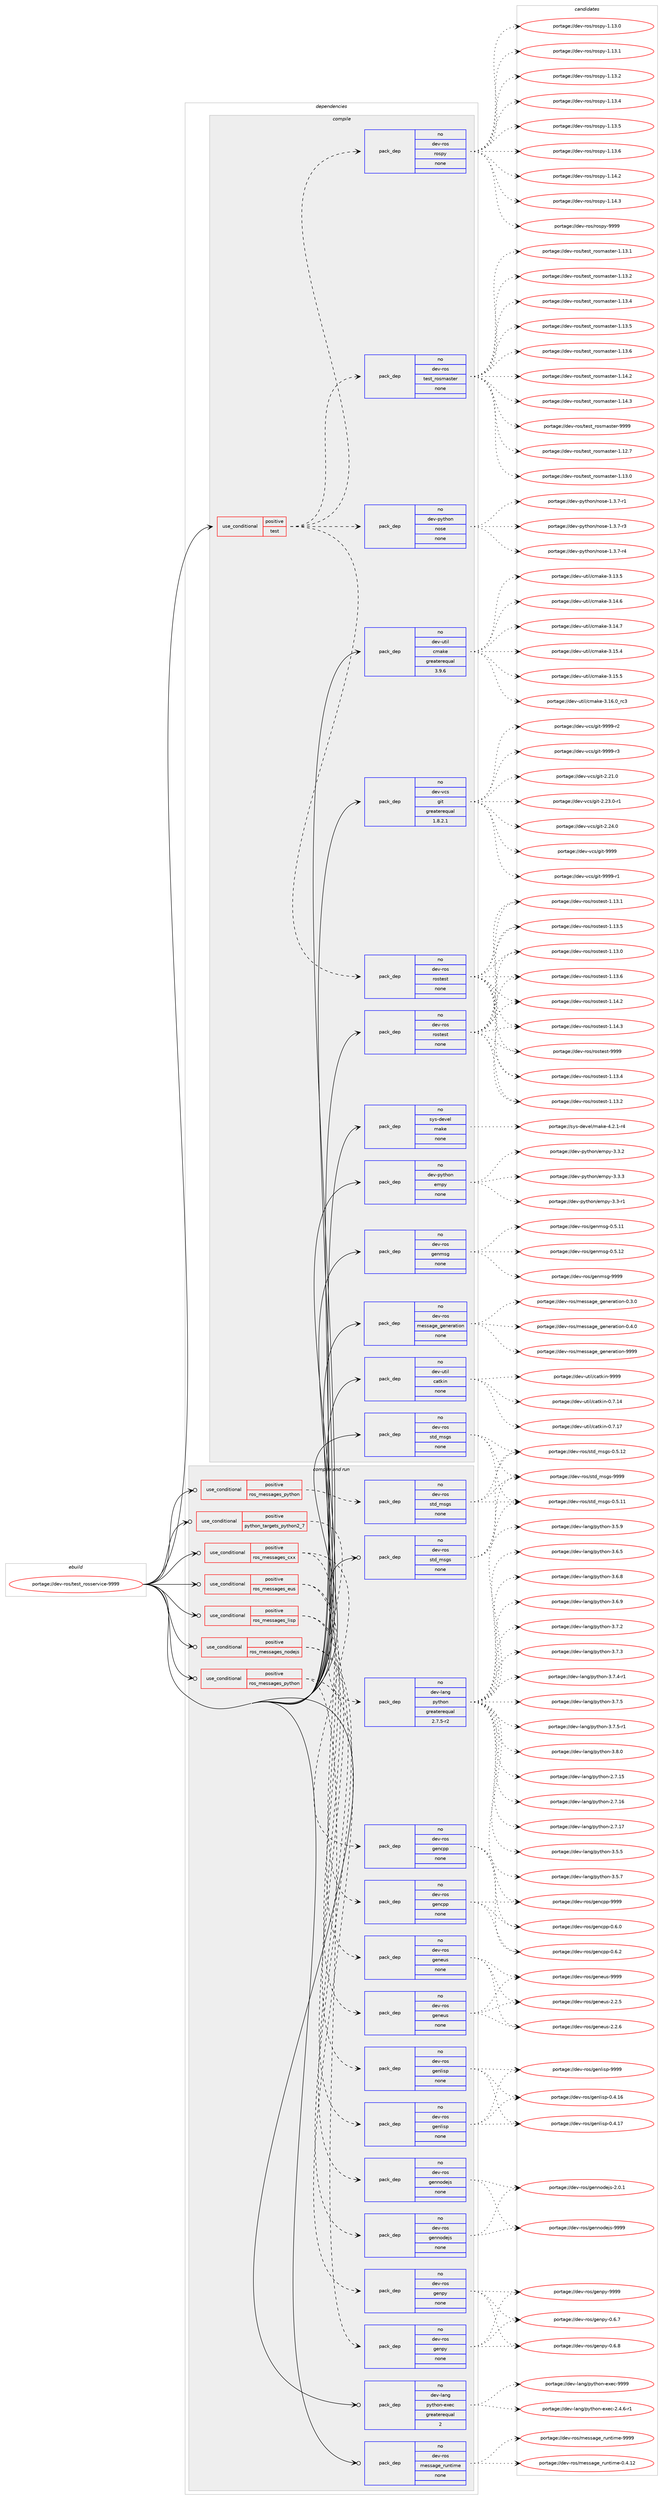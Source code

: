 digraph prolog {

# *************
# Graph options
# *************

newrank=true;
concentrate=true;
compound=true;
graph [rankdir=LR,fontname=Helvetica,fontsize=10,ranksep=1.5];#, ranksep=2.5, nodesep=0.2];
edge  [arrowhead=vee];
node  [fontname=Helvetica,fontsize=10];

# **********
# The ebuild
# **********

subgraph cluster_leftcol {
color=gray;
rank=same;
label=<<i>ebuild</i>>;
id [label="portage://dev-ros/test_rosservice-9999", color=red, width=4, href="../dev-ros/test_rosservice-9999.svg"];
}

# ****************
# The dependencies
# ****************

subgraph cluster_midcol {
color=gray;
label=<<i>dependencies</i>>;
subgraph cluster_compile {
fillcolor="#eeeeee";
style=filled;
label=<<i>compile</i>>;
subgraph cond45470 {
dependency205599 [label=<<TABLE BORDER="0" CELLBORDER="1" CELLSPACING="0" CELLPADDING="4"><TR><TD ROWSPAN="3" CELLPADDING="10">use_conditional</TD></TR><TR><TD>positive</TD></TR><TR><TD>test</TD></TR></TABLE>>, shape=none, color=red];
subgraph pack156701 {
dependency205600 [label=<<TABLE BORDER="0" CELLBORDER="1" CELLSPACING="0" CELLPADDING="4" WIDTH="220"><TR><TD ROWSPAN="6" CELLPADDING="30">pack_dep</TD></TR><TR><TD WIDTH="110">no</TD></TR><TR><TD>dev-ros</TD></TR><TR><TD>test_rosmaster</TD></TR><TR><TD>none</TD></TR><TR><TD></TD></TR></TABLE>>, shape=none, color=blue];
}
dependency205599:e -> dependency205600:w [weight=20,style="dashed",arrowhead="vee"];
subgraph pack156702 {
dependency205601 [label=<<TABLE BORDER="0" CELLBORDER="1" CELLSPACING="0" CELLPADDING="4" WIDTH="220"><TR><TD ROWSPAN="6" CELLPADDING="30">pack_dep</TD></TR><TR><TD WIDTH="110">no</TD></TR><TR><TD>dev-ros</TD></TR><TR><TD>rospy</TD></TR><TR><TD>none</TD></TR><TR><TD></TD></TR></TABLE>>, shape=none, color=blue];
}
dependency205599:e -> dependency205601:w [weight=20,style="dashed",arrowhead="vee"];
subgraph pack156703 {
dependency205602 [label=<<TABLE BORDER="0" CELLBORDER="1" CELLSPACING="0" CELLPADDING="4" WIDTH="220"><TR><TD ROWSPAN="6" CELLPADDING="30">pack_dep</TD></TR><TR><TD WIDTH="110">no</TD></TR><TR><TD>dev-ros</TD></TR><TR><TD>rostest</TD></TR><TR><TD>none</TD></TR><TR><TD></TD></TR></TABLE>>, shape=none, color=blue];
}
dependency205599:e -> dependency205602:w [weight=20,style="dashed",arrowhead="vee"];
subgraph pack156704 {
dependency205603 [label=<<TABLE BORDER="0" CELLBORDER="1" CELLSPACING="0" CELLPADDING="4" WIDTH="220"><TR><TD ROWSPAN="6" CELLPADDING="30">pack_dep</TD></TR><TR><TD WIDTH="110">no</TD></TR><TR><TD>dev-python</TD></TR><TR><TD>nose</TD></TR><TR><TD>none</TD></TR><TR><TD></TD></TR></TABLE>>, shape=none, color=blue];
}
dependency205599:e -> dependency205603:w [weight=20,style="dashed",arrowhead="vee"];
}
id:e -> dependency205599:w [weight=20,style="solid",arrowhead="vee"];
subgraph pack156705 {
dependency205604 [label=<<TABLE BORDER="0" CELLBORDER="1" CELLSPACING="0" CELLPADDING="4" WIDTH="220"><TR><TD ROWSPAN="6" CELLPADDING="30">pack_dep</TD></TR><TR><TD WIDTH="110">no</TD></TR><TR><TD>dev-python</TD></TR><TR><TD>empy</TD></TR><TR><TD>none</TD></TR><TR><TD></TD></TR></TABLE>>, shape=none, color=blue];
}
id:e -> dependency205604:w [weight=20,style="solid",arrowhead="vee"];
subgraph pack156706 {
dependency205605 [label=<<TABLE BORDER="0" CELLBORDER="1" CELLSPACING="0" CELLPADDING="4" WIDTH="220"><TR><TD ROWSPAN="6" CELLPADDING="30">pack_dep</TD></TR><TR><TD WIDTH="110">no</TD></TR><TR><TD>dev-ros</TD></TR><TR><TD>genmsg</TD></TR><TR><TD>none</TD></TR><TR><TD></TD></TR></TABLE>>, shape=none, color=blue];
}
id:e -> dependency205605:w [weight=20,style="solid",arrowhead="vee"];
subgraph pack156707 {
dependency205606 [label=<<TABLE BORDER="0" CELLBORDER="1" CELLSPACING="0" CELLPADDING="4" WIDTH="220"><TR><TD ROWSPAN="6" CELLPADDING="30">pack_dep</TD></TR><TR><TD WIDTH="110">no</TD></TR><TR><TD>dev-ros</TD></TR><TR><TD>message_generation</TD></TR><TR><TD>none</TD></TR><TR><TD></TD></TR></TABLE>>, shape=none, color=blue];
}
id:e -> dependency205606:w [weight=20,style="solid",arrowhead="vee"];
subgraph pack156708 {
dependency205607 [label=<<TABLE BORDER="0" CELLBORDER="1" CELLSPACING="0" CELLPADDING="4" WIDTH="220"><TR><TD ROWSPAN="6" CELLPADDING="30">pack_dep</TD></TR><TR><TD WIDTH="110">no</TD></TR><TR><TD>dev-ros</TD></TR><TR><TD>rostest</TD></TR><TR><TD>none</TD></TR><TR><TD></TD></TR></TABLE>>, shape=none, color=blue];
}
id:e -> dependency205607:w [weight=20,style="solid",arrowhead="vee"];
subgraph pack156709 {
dependency205608 [label=<<TABLE BORDER="0" CELLBORDER="1" CELLSPACING="0" CELLPADDING="4" WIDTH="220"><TR><TD ROWSPAN="6" CELLPADDING="30">pack_dep</TD></TR><TR><TD WIDTH="110">no</TD></TR><TR><TD>dev-ros</TD></TR><TR><TD>std_msgs</TD></TR><TR><TD>none</TD></TR><TR><TD></TD></TR></TABLE>>, shape=none, color=blue];
}
id:e -> dependency205608:w [weight=20,style="solid",arrowhead="vee"];
subgraph pack156710 {
dependency205609 [label=<<TABLE BORDER="0" CELLBORDER="1" CELLSPACING="0" CELLPADDING="4" WIDTH="220"><TR><TD ROWSPAN="6" CELLPADDING="30">pack_dep</TD></TR><TR><TD WIDTH="110">no</TD></TR><TR><TD>dev-util</TD></TR><TR><TD>catkin</TD></TR><TR><TD>none</TD></TR><TR><TD></TD></TR></TABLE>>, shape=none, color=blue];
}
id:e -> dependency205609:w [weight=20,style="solid",arrowhead="vee"];
subgraph pack156711 {
dependency205610 [label=<<TABLE BORDER="0" CELLBORDER="1" CELLSPACING="0" CELLPADDING="4" WIDTH="220"><TR><TD ROWSPAN="6" CELLPADDING="30">pack_dep</TD></TR><TR><TD WIDTH="110">no</TD></TR><TR><TD>dev-util</TD></TR><TR><TD>cmake</TD></TR><TR><TD>greaterequal</TD></TR><TR><TD>3.9.6</TD></TR></TABLE>>, shape=none, color=blue];
}
id:e -> dependency205610:w [weight=20,style="solid",arrowhead="vee"];
subgraph pack156712 {
dependency205611 [label=<<TABLE BORDER="0" CELLBORDER="1" CELLSPACING="0" CELLPADDING="4" WIDTH="220"><TR><TD ROWSPAN="6" CELLPADDING="30">pack_dep</TD></TR><TR><TD WIDTH="110">no</TD></TR><TR><TD>dev-vcs</TD></TR><TR><TD>git</TD></TR><TR><TD>greaterequal</TD></TR><TR><TD>1.8.2.1</TD></TR></TABLE>>, shape=none, color=blue];
}
id:e -> dependency205611:w [weight=20,style="solid",arrowhead="vee"];
subgraph pack156713 {
dependency205612 [label=<<TABLE BORDER="0" CELLBORDER="1" CELLSPACING="0" CELLPADDING="4" WIDTH="220"><TR><TD ROWSPAN="6" CELLPADDING="30">pack_dep</TD></TR><TR><TD WIDTH="110">no</TD></TR><TR><TD>sys-devel</TD></TR><TR><TD>make</TD></TR><TR><TD>none</TD></TR><TR><TD></TD></TR></TABLE>>, shape=none, color=blue];
}
id:e -> dependency205612:w [weight=20,style="solid",arrowhead="vee"];
}
subgraph cluster_compileandrun {
fillcolor="#eeeeee";
style=filled;
label=<<i>compile and run</i>>;
subgraph cond45471 {
dependency205613 [label=<<TABLE BORDER="0" CELLBORDER="1" CELLSPACING="0" CELLPADDING="4"><TR><TD ROWSPAN="3" CELLPADDING="10">use_conditional</TD></TR><TR><TD>positive</TD></TR><TR><TD>python_targets_python2_7</TD></TR></TABLE>>, shape=none, color=red];
subgraph pack156714 {
dependency205614 [label=<<TABLE BORDER="0" CELLBORDER="1" CELLSPACING="0" CELLPADDING="4" WIDTH="220"><TR><TD ROWSPAN="6" CELLPADDING="30">pack_dep</TD></TR><TR><TD WIDTH="110">no</TD></TR><TR><TD>dev-lang</TD></TR><TR><TD>python</TD></TR><TR><TD>greaterequal</TD></TR><TR><TD>2.7.5-r2</TD></TR></TABLE>>, shape=none, color=blue];
}
dependency205613:e -> dependency205614:w [weight=20,style="dashed",arrowhead="vee"];
}
id:e -> dependency205613:w [weight=20,style="solid",arrowhead="odotvee"];
subgraph cond45472 {
dependency205615 [label=<<TABLE BORDER="0" CELLBORDER="1" CELLSPACING="0" CELLPADDING="4"><TR><TD ROWSPAN="3" CELLPADDING="10">use_conditional</TD></TR><TR><TD>positive</TD></TR><TR><TD>ros_messages_cxx</TD></TR></TABLE>>, shape=none, color=red];
subgraph pack156715 {
dependency205616 [label=<<TABLE BORDER="0" CELLBORDER="1" CELLSPACING="0" CELLPADDING="4" WIDTH="220"><TR><TD ROWSPAN="6" CELLPADDING="30">pack_dep</TD></TR><TR><TD WIDTH="110">no</TD></TR><TR><TD>dev-ros</TD></TR><TR><TD>gencpp</TD></TR><TR><TD>none</TD></TR><TR><TD></TD></TR></TABLE>>, shape=none, color=blue];
}
dependency205615:e -> dependency205616:w [weight=20,style="dashed",arrowhead="vee"];
subgraph pack156716 {
dependency205617 [label=<<TABLE BORDER="0" CELLBORDER="1" CELLSPACING="0" CELLPADDING="4" WIDTH="220"><TR><TD ROWSPAN="6" CELLPADDING="30">pack_dep</TD></TR><TR><TD WIDTH="110">no</TD></TR><TR><TD>dev-ros</TD></TR><TR><TD>gencpp</TD></TR><TR><TD>none</TD></TR><TR><TD></TD></TR></TABLE>>, shape=none, color=blue];
}
dependency205615:e -> dependency205617:w [weight=20,style="dashed",arrowhead="vee"];
}
id:e -> dependency205615:w [weight=20,style="solid",arrowhead="odotvee"];
subgraph cond45473 {
dependency205618 [label=<<TABLE BORDER="0" CELLBORDER="1" CELLSPACING="0" CELLPADDING="4"><TR><TD ROWSPAN="3" CELLPADDING="10">use_conditional</TD></TR><TR><TD>positive</TD></TR><TR><TD>ros_messages_eus</TD></TR></TABLE>>, shape=none, color=red];
subgraph pack156717 {
dependency205619 [label=<<TABLE BORDER="0" CELLBORDER="1" CELLSPACING="0" CELLPADDING="4" WIDTH="220"><TR><TD ROWSPAN="6" CELLPADDING="30">pack_dep</TD></TR><TR><TD WIDTH="110">no</TD></TR><TR><TD>dev-ros</TD></TR><TR><TD>geneus</TD></TR><TR><TD>none</TD></TR><TR><TD></TD></TR></TABLE>>, shape=none, color=blue];
}
dependency205618:e -> dependency205619:w [weight=20,style="dashed",arrowhead="vee"];
subgraph pack156718 {
dependency205620 [label=<<TABLE BORDER="0" CELLBORDER="1" CELLSPACING="0" CELLPADDING="4" WIDTH="220"><TR><TD ROWSPAN="6" CELLPADDING="30">pack_dep</TD></TR><TR><TD WIDTH="110">no</TD></TR><TR><TD>dev-ros</TD></TR><TR><TD>geneus</TD></TR><TR><TD>none</TD></TR><TR><TD></TD></TR></TABLE>>, shape=none, color=blue];
}
dependency205618:e -> dependency205620:w [weight=20,style="dashed",arrowhead="vee"];
}
id:e -> dependency205618:w [weight=20,style="solid",arrowhead="odotvee"];
subgraph cond45474 {
dependency205621 [label=<<TABLE BORDER="0" CELLBORDER="1" CELLSPACING="0" CELLPADDING="4"><TR><TD ROWSPAN="3" CELLPADDING="10">use_conditional</TD></TR><TR><TD>positive</TD></TR><TR><TD>ros_messages_lisp</TD></TR></TABLE>>, shape=none, color=red];
subgraph pack156719 {
dependency205622 [label=<<TABLE BORDER="0" CELLBORDER="1" CELLSPACING="0" CELLPADDING="4" WIDTH="220"><TR><TD ROWSPAN="6" CELLPADDING="30">pack_dep</TD></TR><TR><TD WIDTH="110">no</TD></TR><TR><TD>dev-ros</TD></TR><TR><TD>genlisp</TD></TR><TR><TD>none</TD></TR><TR><TD></TD></TR></TABLE>>, shape=none, color=blue];
}
dependency205621:e -> dependency205622:w [weight=20,style="dashed",arrowhead="vee"];
subgraph pack156720 {
dependency205623 [label=<<TABLE BORDER="0" CELLBORDER="1" CELLSPACING="0" CELLPADDING="4" WIDTH="220"><TR><TD ROWSPAN="6" CELLPADDING="30">pack_dep</TD></TR><TR><TD WIDTH="110">no</TD></TR><TR><TD>dev-ros</TD></TR><TR><TD>genlisp</TD></TR><TR><TD>none</TD></TR><TR><TD></TD></TR></TABLE>>, shape=none, color=blue];
}
dependency205621:e -> dependency205623:w [weight=20,style="dashed",arrowhead="vee"];
}
id:e -> dependency205621:w [weight=20,style="solid",arrowhead="odotvee"];
subgraph cond45475 {
dependency205624 [label=<<TABLE BORDER="0" CELLBORDER="1" CELLSPACING="0" CELLPADDING="4"><TR><TD ROWSPAN="3" CELLPADDING="10">use_conditional</TD></TR><TR><TD>positive</TD></TR><TR><TD>ros_messages_nodejs</TD></TR></TABLE>>, shape=none, color=red];
subgraph pack156721 {
dependency205625 [label=<<TABLE BORDER="0" CELLBORDER="1" CELLSPACING="0" CELLPADDING="4" WIDTH="220"><TR><TD ROWSPAN="6" CELLPADDING="30">pack_dep</TD></TR><TR><TD WIDTH="110">no</TD></TR><TR><TD>dev-ros</TD></TR><TR><TD>gennodejs</TD></TR><TR><TD>none</TD></TR><TR><TD></TD></TR></TABLE>>, shape=none, color=blue];
}
dependency205624:e -> dependency205625:w [weight=20,style="dashed",arrowhead="vee"];
subgraph pack156722 {
dependency205626 [label=<<TABLE BORDER="0" CELLBORDER="1" CELLSPACING="0" CELLPADDING="4" WIDTH="220"><TR><TD ROWSPAN="6" CELLPADDING="30">pack_dep</TD></TR><TR><TD WIDTH="110">no</TD></TR><TR><TD>dev-ros</TD></TR><TR><TD>gennodejs</TD></TR><TR><TD>none</TD></TR><TR><TD></TD></TR></TABLE>>, shape=none, color=blue];
}
dependency205624:e -> dependency205626:w [weight=20,style="dashed",arrowhead="vee"];
}
id:e -> dependency205624:w [weight=20,style="solid",arrowhead="odotvee"];
subgraph cond45476 {
dependency205627 [label=<<TABLE BORDER="0" CELLBORDER="1" CELLSPACING="0" CELLPADDING="4"><TR><TD ROWSPAN="3" CELLPADDING="10">use_conditional</TD></TR><TR><TD>positive</TD></TR><TR><TD>ros_messages_python</TD></TR></TABLE>>, shape=none, color=red];
subgraph pack156723 {
dependency205628 [label=<<TABLE BORDER="0" CELLBORDER="1" CELLSPACING="0" CELLPADDING="4" WIDTH="220"><TR><TD ROWSPAN="6" CELLPADDING="30">pack_dep</TD></TR><TR><TD WIDTH="110">no</TD></TR><TR><TD>dev-ros</TD></TR><TR><TD>genpy</TD></TR><TR><TD>none</TD></TR><TR><TD></TD></TR></TABLE>>, shape=none, color=blue];
}
dependency205627:e -> dependency205628:w [weight=20,style="dashed",arrowhead="vee"];
subgraph pack156724 {
dependency205629 [label=<<TABLE BORDER="0" CELLBORDER="1" CELLSPACING="0" CELLPADDING="4" WIDTH="220"><TR><TD ROWSPAN="6" CELLPADDING="30">pack_dep</TD></TR><TR><TD WIDTH="110">no</TD></TR><TR><TD>dev-ros</TD></TR><TR><TD>genpy</TD></TR><TR><TD>none</TD></TR><TR><TD></TD></TR></TABLE>>, shape=none, color=blue];
}
dependency205627:e -> dependency205629:w [weight=20,style="dashed",arrowhead="vee"];
}
id:e -> dependency205627:w [weight=20,style="solid",arrowhead="odotvee"];
subgraph cond45477 {
dependency205630 [label=<<TABLE BORDER="0" CELLBORDER="1" CELLSPACING="0" CELLPADDING="4"><TR><TD ROWSPAN="3" CELLPADDING="10">use_conditional</TD></TR><TR><TD>positive</TD></TR><TR><TD>ros_messages_python</TD></TR></TABLE>>, shape=none, color=red];
subgraph pack156725 {
dependency205631 [label=<<TABLE BORDER="0" CELLBORDER="1" CELLSPACING="0" CELLPADDING="4" WIDTH="220"><TR><TD ROWSPAN="6" CELLPADDING="30">pack_dep</TD></TR><TR><TD WIDTH="110">no</TD></TR><TR><TD>dev-ros</TD></TR><TR><TD>std_msgs</TD></TR><TR><TD>none</TD></TR><TR><TD></TD></TR></TABLE>>, shape=none, color=blue];
}
dependency205630:e -> dependency205631:w [weight=20,style="dashed",arrowhead="vee"];
}
id:e -> dependency205630:w [weight=20,style="solid",arrowhead="odotvee"];
subgraph pack156726 {
dependency205632 [label=<<TABLE BORDER="0" CELLBORDER="1" CELLSPACING="0" CELLPADDING="4" WIDTH="220"><TR><TD ROWSPAN="6" CELLPADDING="30">pack_dep</TD></TR><TR><TD WIDTH="110">no</TD></TR><TR><TD>dev-lang</TD></TR><TR><TD>python-exec</TD></TR><TR><TD>greaterequal</TD></TR><TR><TD>2</TD></TR></TABLE>>, shape=none, color=blue];
}
id:e -> dependency205632:w [weight=20,style="solid",arrowhead="odotvee"];
subgraph pack156727 {
dependency205633 [label=<<TABLE BORDER="0" CELLBORDER="1" CELLSPACING="0" CELLPADDING="4" WIDTH="220"><TR><TD ROWSPAN="6" CELLPADDING="30">pack_dep</TD></TR><TR><TD WIDTH="110">no</TD></TR><TR><TD>dev-ros</TD></TR><TR><TD>message_runtime</TD></TR><TR><TD>none</TD></TR><TR><TD></TD></TR></TABLE>>, shape=none, color=blue];
}
id:e -> dependency205633:w [weight=20,style="solid",arrowhead="odotvee"];
subgraph pack156728 {
dependency205634 [label=<<TABLE BORDER="0" CELLBORDER="1" CELLSPACING="0" CELLPADDING="4" WIDTH="220"><TR><TD ROWSPAN="6" CELLPADDING="30">pack_dep</TD></TR><TR><TD WIDTH="110">no</TD></TR><TR><TD>dev-ros</TD></TR><TR><TD>std_msgs</TD></TR><TR><TD>none</TD></TR><TR><TD></TD></TR></TABLE>>, shape=none, color=blue];
}
id:e -> dependency205634:w [weight=20,style="solid",arrowhead="odotvee"];
}
subgraph cluster_run {
fillcolor="#eeeeee";
style=filled;
label=<<i>run</i>>;
}
}

# **************
# The candidates
# **************

subgraph cluster_choices {
rank=same;
color=gray;
label=<<i>candidates</i>>;

subgraph choice156701 {
color=black;
nodesep=1;
choiceportage1001011184511411111547116101115116951141111151099711511610111445494649504655 [label="portage://dev-ros/test_rosmaster-1.12.7", color=red, width=4,href="../dev-ros/test_rosmaster-1.12.7.svg"];
choiceportage1001011184511411111547116101115116951141111151099711511610111445494649514648 [label="portage://dev-ros/test_rosmaster-1.13.0", color=red, width=4,href="../dev-ros/test_rosmaster-1.13.0.svg"];
choiceportage1001011184511411111547116101115116951141111151099711511610111445494649514649 [label="portage://dev-ros/test_rosmaster-1.13.1", color=red, width=4,href="../dev-ros/test_rosmaster-1.13.1.svg"];
choiceportage1001011184511411111547116101115116951141111151099711511610111445494649514650 [label="portage://dev-ros/test_rosmaster-1.13.2", color=red, width=4,href="../dev-ros/test_rosmaster-1.13.2.svg"];
choiceportage1001011184511411111547116101115116951141111151099711511610111445494649514652 [label="portage://dev-ros/test_rosmaster-1.13.4", color=red, width=4,href="../dev-ros/test_rosmaster-1.13.4.svg"];
choiceportage1001011184511411111547116101115116951141111151099711511610111445494649514653 [label="portage://dev-ros/test_rosmaster-1.13.5", color=red, width=4,href="../dev-ros/test_rosmaster-1.13.5.svg"];
choiceportage1001011184511411111547116101115116951141111151099711511610111445494649514654 [label="portage://dev-ros/test_rosmaster-1.13.6", color=red, width=4,href="../dev-ros/test_rosmaster-1.13.6.svg"];
choiceportage1001011184511411111547116101115116951141111151099711511610111445494649524650 [label="portage://dev-ros/test_rosmaster-1.14.2", color=red, width=4,href="../dev-ros/test_rosmaster-1.14.2.svg"];
choiceportage1001011184511411111547116101115116951141111151099711511610111445494649524651 [label="portage://dev-ros/test_rosmaster-1.14.3", color=red, width=4,href="../dev-ros/test_rosmaster-1.14.3.svg"];
choiceportage100101118451141111154711610111511695114111115109971151161011144557575757 [label="portage://dev-ros/test_rosmaster-9999", color=red, width=4,href="../dev-ros/test_rosmaster-9999.svg"];
dependency205600:e -> choiceportage1001011184511411111547116101115116951141111151099711511610111445494649504655:w [style=dotted,weight="100"];
dependency205600:e -> choiceportage1001011184511411111547116101115116951141111151099711511610111445494649514648:w [style=dotted,weight="100"];
dependency205600:e -> choiceportage1001011184511411111547116101115116951141111151099711511610111445494649514649:w [style=dotted,weight="100"];
dependency205600:e -> choiceportage1001011184511411111547116101115116951141111151099711511610111445494649514650:w [style=dotted,weight="100"];
dependency205600:e -> choiceportage1001011184511411111547116101115116951141111151099711511610111445494649514652:w [style=dotted,weight="100"];
dependency205600:e -> choiceportage1001011184511411111547116101115116951141111151099711511610111445494649514653:w [style=dotted,weight="100"];
dependency205600:e -> choiceportage1001011184511411111547116101115116951141111151099711511610111445494649514654:w [style=dotted,weight="100"];
dependency205600:e -> choiceportage1001011184511411111547116101115116951141111151099711511610111445494649524650:w [style=dotted,weight="100"];
dependency205600:e -> choiceportage1001011184511411111547116101115116951141111151099711511610111445494649524651:w [style=dotted,weight="100"];
dependency205600:e -> choiceportage100101118451141111154711610111511695114111115109971151161011144557575757:w [style=dotted,weight="100"];
}
subgraph choice156702 {
color=black;
nodesep=1;
choiceportage100101118451141111154711411111511212145494649514648 [label="portage://dev-ros/rospy-1.13.0", color=red, width=4,href="../dev-ros/rospy-1.13.0.svg"];
choiceportage100101118451141111154711411111511212145494649514649 [label="portage://dev-ros/rospy-1.13.1", color=red, width=4,href="../dev-ros/rospy-1.13.1.svg"];
choiceportage100101118451141111154711411111511212145494649514650 [label="portage://dev-ros/rospy-1.13.2", color=red, width=4,href="../dev-ros/rospy-1.13.2.svg"];
choiceportage100101118451141111154711411111511212145494649514652 [label="portage://dev-ros/rospy-1.13.4", color=red, width=4,href="../dev-ros/rospy-1.13.4.svg"];
choiceportage100101118451141111154711411111511212145494649514653 [label="portage://dev-ros/rospy-1.13.5", color=red, width=4,href="../dev-ros/rospy-1.13.5.svg"];
choiceportage100101118451141111154711411111511212145494649514654 [label="portage://dev-ros/rospy-1.13.6", color=red, width=4,href="../dev-ros/rospy-1.13.6.svg"];
choiceportage100101118451141111154711411111511212145494649524650 [label="portage://dev-ros/rospy-1.14.2", color=red, width=4,href="../dev-ros/rospy-1.14.2.svg"];
choiceportage100101118451141111154711411111511212145494649524651 [label="portage://dev-ros/rospy-1.14.3", color=red, width=4,href="../dev-ros/rospy-1.14.3.svg"];
choiceportage10010111845114111115471141111151121214557575757 [label="portage://dev-ros/rospy-9999", color=red, width=4,href="../dev-ros/rospy-9999.svg"];
dependency205601:e -> choiceportage100101118451141111154711411111511212145494649514648:w [style=dotted,weight="100"];
dependency205601:e -> choiceportage100101118451141111154711411111511212145494649514649:w [style=dotted,weight="100"];
dependency205601:e -> choiceportage100101118451141111154711411111511212145494649514650:w [style=dotted,weight="100"];
dependency205601:e -> choiceportage100101118451141111154711411111511212145494649514652:w [style=dotted,weight="100"];
dependency205601:e -> choiceportage100101118451141111154711411111511212145494649514653:w [style=dotted,weight="100"];
dependency205601:e -> choiceportage100101118451141111154711411111511212145494649514654:w [style=dotted,weight="100"];
dependency205601:e -> choiceportage100101118451141111154711411111511212145494649524650:w [style=dotted,weight="100"];
dependency205601:e -> choiceportage100101118451141111154711411111511212145494649524651:w [style=dotted,weight="100"];
dependency205601:e -> choiceportage10010111845114111115471141111151121214557575757:w [style=dotted,weight="100"];
}
subgraph choice156703 {
color=black;
nodesep=1;
choiceportage100101118451141111154711411111511610111511645494649514648 [label="portage://dev-ros/rostest-1.13.0", color=red, width=4,href="../dev-ros/rostest-1.13.0.svg"];
choiceportage100101118451141111154711411111511610111511645494649514649 [label="portage://dev-ros/rostest-1.13.1", color=red, width=4,href="../dev-ros/rostest-1.13.1.svg"];
choiceportage100101118451141111154711411111511610111511645494649514650 [label="portage://dev-ros/rostest-1.13.2", color=red, width=4,href="../dev-ros/rostest-1.13.2.svg"];
choiceportage100101118451141111154711411111511610111511645494649514652 [label="portage://dev-ros/rostest-1.13.4", color=red, width=4,href="../dev-ros/rostest-1.13.4.svg"];
choiceportage100101118451141111154711411111511610111511645494649514653 [label="portage://dev-ros/rostest-1.13.5", color=red, width=4,href="../dev-ros/rostest-1.13.5.svg"];
choiceportage100101118451141111154711411111511610111511645494649514654 [label="portage://dev-ros/rostest-1.13.6", color=red, width=4,href="../dev-ros/rostest-1.13.6.svg"];
choiceportage100101118451141111154711411111511610111511645494649524650 [label="portage://dev-ros/rostest-1.14.2", color=red, width=4,href="../dev-ros/rostest-1.14.2.svg"];
choiceportage100101118451141111154711411111511610111511645494649524651 [label="portage://dev-ros/rostest-1.14.3", color=red, width=4,href="../dev-ros/rostest-1.14.3.svg"];
choiceportage10010111845114111115471141111151161011151164557575757 [label="portage://dev-ros/rostest-9999", color=red, width=4,href="../dev-ros/rostest-9999.svg"];
dependency205602:e -> choiceportage100101118451141111154711411111511610111511645494649514648:w [style=dotted,weight="100"];
dependency205602:e -> choiceportage100101118451141111154711411111511610111511645494649514649:w [style=dotted,weight="100"];
dependency205602:e -> choiceportage100101118451141111154711411111511610111511645494649514650:w [style=dotted,weight="100"];
dependency205602:e -> choiceportage100101118451141111154711411111511610111511645494649514652:w [style=dotted,weight="100"];
dependency205602:e -> choiceportage100101118451141111154711411111511610111511645494649514653:w [style=dotted,weight="100"];
dependency205602:e -> choiceportage100101118451141111154711411111511610111511645494649514654:w [style=dotted,weight="100"];
dependency205602:e -> choiceportage100101118451141111154711411111511610111511645494649524650:w [style=dotted,weight="100"];
dependency205602:e -> choiceportage100101118451141111154711411111511610111511645494649524651:w [style=dotted,weight="100"];
dependency205602:e -> choiceportage10010111845114111115471141111151161011151164557575757:w [style=dotted,weight="100"];
}
subgraph choice156704 {
color=black;
nodesep=1;
choiceportage10010111845112121116104111110471101111151014549465146554511449 [label="portage://dev-python/nose-1.3.7-r1", color=red, width=4,href="../dev-python/nose-1.3.7-r1.svg"];
choiceportage10010111845112121116104111110471101111151014549465146554511451 [label="portage://dev-python/nose-1.3.7-r3", color=red, width=4,href="../dev-python/nose-1.3.7-r3.svg"];
choiceportage10010111845112121116104111110471101111151014549465146554511452 [label="portage://dev-python/nose-1.3.7-r4", color=red, width=4,href="../dev-python/nose-1.3.7-r4.svg"];
dependency205603:e -> choiceportage10010111845112121116104111110471101111151014549465146554511449:w [style=dotted,weight="100"];
dependency205603:e -> choiceportage10010111845112121116104111110471101111151014549465146554511451:w [style=dotted,weight="100"];
dependency205603:e -> choiceportage10010111845112121116104111110471101111151014549465146554511452:w [style=dotted,weight="100"];
}
subgraph choice156705 {
color=black;
nodesep=1;
choiceportage1001011184511212111610411111047101109112121455146514511449 [label="portage://dev-python/empy-3.3-r1", color=red, width=4,href="../dev-python/empy-3.3-r1.svg"];
choiceportage1001011184511212111610411111047101109112121455146514650 [label="portage://dev-python/empy-3.3.2", color=red, width=4,href="../dev-python/empy-3.3.2.svg"];
choiceportage1001011184511212111610411111047101109112121455146514651 [label="portage://dev-python/empy-3.3.3", color=red, width=4,href="../dev-python/empy-3.3.3.svg"];
dependency205604:e -> choiceportage1001011184511212111610411111047101109112121455146514511449:w [style=dotted,weight="100"];
dependency205604:e -> choiceportage1001011184511212111610411111047101109112121455146514650:w [style=dotted,weight="100"];
dependency205604:e -> choiceportage1001011184511212111610411111047101109112121455146514651:w [style=dotted,weight="100"];
}
subgraph choice156706 {
color=black;
nodesep=1;
choiceportage100101118451141111154710310111010911510345484653464949 [label="portage://dev-ros/genmsg-0.5.11", color=red, width=4,href="../dev-ros/genmsg-0.5.11.svg"];
choiceportage100101118451141111154710310111010911510345484653464950 [label="portage://dev-ros/genmsg-0.5.12", color=red, width=4,href="../dev-ros/genmsg-0.5.12.svg"];
choiceportage10010111845114111115471031011101091151034557575757 [label="portage://dev-ros/genmsg-9999", color=red, width=4,href="../dev-ros/genmsg-9999.svg"];
dependency205605:e -> choiceportage100101118451141111154710310111010911510345484653464949:w [style=dotted,weight="100"];
dependency205605:e -> choiceportage100101118451141111154710310111010911510345484653464950:w [style=dotted,weight="100"];
dependency205605:e -> choiceportage10010111845114111115471031011101091151034557575757:w [style=dotted,weight="100"];
}
subgraph choice156707 {
color=black;
nodesep=1;
choiceportage1001011184511411111547109101115115971031019510310111010111497116105111110454846514648 [label="portage://dev-ros/message_generation-0.3.0", color=red, width=4,href="../dev-ros/message_generation-0.3.0.svg"];
choiceportage1001011184511411111547109101115115971031019510310111010111497116105111110454846524648 [label="portage://dev-ros/message_generation-0.4.0", color=red, width=4,href="../dev-ros/message_generation-0.4.0.svg"];
choiceportage10010111845114111115471091011151159710310195103101110101114971161051111104557575757 [label="portage://dev-ros/message_generation-9999", color=red, width=4,href="../dev-ros/message_generation-9999.svg"];
dependency205606:e -> choiceportage1001011184511411111547109101115115971031019510310111010111497116105111110454846514648:w [style=dotted,weight="100"];
dependency205606:e -> choiceportage1001011184511411111547109101115115971031019510310111010111497116105111110454846524648:w [style=dotted,weight="100"];
dependency205606:e -> choiceportage10010111845114111115471091011151159710310195103101110101114971161051111104557575757:w [style=dotted,weight="100"];
}
subgraph choice156708 {
color=black;
nodesep=1;
choiceportage100101118451141111154711411111511610111511645494649514648 [label="portage://dev-ros/rostest-1.13.0", color=red, width=4,href="../dev-ros/rostest-1.13.0.svg"];
choiceportage100101118451141111154711411111511610111511645494649514649 [label="portage://dev-ros/rostest-1.13.1", color=red, width=4,href="../dev-ros/rostest-1.13.1.svg"];
choiceportage100101118451141111154711411111511610111511645494649514650 [label="portage://dev-ros/rostest-1.13.2", color=red, width=4,href="../dev-ros/rostest-1.13.2.svg"];
choiceportage100101118451141111154711411111511610111511645494649514652 [label="portage://dev-ros/rostest-1.13.4", color=red, width=4,href="../dev-ros/rostest-1.13.4.svg"];
choiceportage100101118451141111154711411111511610111511645494649514653 [label="portage://dev-ros/rostest-1.13.5", color=red, width=4,href="../dev-ros/rostest-1.13.5.svg"];
choiceportage100101118451141111154711411111511610111511645494649514654 [label="portage://dev-ros/rostest-1.13.6", color=red, width=4,href="../dev-ros/rostest-1.13.6.svg"];
choiceportage100101118451141111154711411111511610111511645494649524650 [label="portage://dev-ros/rostest-1.14.2", color=red, width=4,href="../dev-ros/rostest-1.14.2.svg"];
choiceportage100101118451141111154711411111511610111511645494649524651 [label="portage://dev-ros/rostest-1.14.3", color=red, width=4,href="../dev-ros/rostest-1.14.3.svg"];
choiceportage10010111845114111115471141111151161011151164557575757 [label="portage://dev-ros/rostest-9999", color=red, width=4,href="../dev-ros/rostest-9999.svg"];
dependency205607:e -> choiceportage100101118451141111154711411111511610111511645494649514648:w [style=dotted,weight="100"];
dependency205607:e -> choiceportage100101118451141111154711411111511610111511645494649514649:w [style=dotted,weight="100"];
dependency205607:e -> choiceportage100101118451141111154711411111511610111511645494649514650:w [style=dotted,weight="100"];
dependency205607:e -> choiceportage100101118451141111154711411111511610111511645494649514652:w [style=dotted,weight="100"];
dependency205607:e -> choiceportage100101118451141111154711411111511610111511645494649514653:w [style=dotted,weight="100"];
dependency205607:e -> choiceportage100101118451141111154711411111511610111511645494649514654:w [style=dotted,weight="100"];
dependency205607:e -> choiceportage100101118451141111154711411111511610111511645494649524650:w [style=dotted,weight="100"];
dependency205607:e -> choiceportage100101118451141111154711411111511610111511645494649524651:w [style=dotted,weight="100"];
dependency205607:e -> choiceportage10010111845114111115471141111151161011151164557575757:w [style=dotted,weight="100"];
}
subgraph choice156709 {
color=black;
nodesep=1;
choiceportage10010111845114111115471151161009510911510311545484653464949 [label="portage://dev-ros/std_msgs-0.5.11", color=red, width=4,href="../dev-ros/std_msgs-0.5.11.svg"];
choiceportage10010111845114111115471151161009510911510311545484653464950 [label="portage://dev-ros/std_msgs-0.5.12", color=red, width=4,href="../dev-ros/std_msgs-0.5.12.svg"];
choiceportage1001011184511411111547115116100951091151031154557575757 [label="portage://dev-ros/std_msgs-9999", color=red, width=4,href="../dev-ros/std_msgs-9999.svg"];
dependency205608:e -> choiceportage10010111845114111115471151161009510911510311545484653464949:w [style=dotted,weight="100"];
dependency205608:e -> choiceportage10010111845114111115471151161009510911510311545484653464950:w [style=dotted,weight="100"];
dependency205608:e -> choiceportage1001011184511411111547115116100951091151031154557575757:w [style=dotted,weight="100"];
}
subgraph choice156710 {
color=black;
nodesep=1;
choiceportage1001011184511711610510847999711610710511045484655464952 [label="portage://dev-util/catkin-0.7.14", color=red, width=4,href="../dev-util/catkin-0.7.14.svg"];
choiceportage1001011184511711610510847999711610710511045484655464955 [label="portage://dev-util/catkin-0.7.17", color=red, width=4,href="../dev-util/catkin-0.7.17.svg"];
choiceportage100101118451171161051084799971161071051104557575757 [label="portage://dev-util/catkin-9999", color=red, width=4,href="../dev-util/catkin-9999.svg"];
dependency205609:e -> choiceportage1001011184511711610510847999711610710511045484655464952:w [style=dotted,weight="100"];
dependency205609:e -> choiceportage1001011184511711610510847999711610710511045484655464955:w [style=dotted,weight="100"];
dependency205609:e -> choiceportage100101118451171161051084799971161071051104557575757:w [style=dotted,weight="100"];
}
subgraph choice156711 {
color=black;
nodesep=1;
choiceportage1001011184511711610510847991099710710145514649514653 [label="portage://dev-util/cmake-3.13.5", color=red, width=4,href="../dev-util/cmake-3.13.5.svg"];
choiceportage1001011184511711610510847991099710710145514649524654 [label="portage://dev-util/cmake-3.14.6", color=red, width=4,href="../dev-util/cmake-3.14.6.svg"];
choiceportage1001011184511711610510847991099710710145514649524655 [label="portage://dev-util/cmake-3.14.7", color=red, width=4,href="../dev-util/cmake-3.14.7.svg"];
choiceportage1001011184511711610510847991099710710145514649534652 [label="portage://dev-util/cmake-3.15.4", color=red, width=4,href="../dev-util/cmake-3.15.4.svg"];
choiceportage1001011184511711610510847991099710710145514649534653 [label="portage://dev-util/cmake-3.15.5", color=red, width=4,href="../dev-util/cmake-3.15.5.svg"];
choiceportage1001011184511711610510847991099710710145514649544648951149951 [label="portage://dev-util/cmake-3.16.0_rc3", color=red, width=4,href="../dev-util/cmake-3.16.0_rc3.svg"];
dependency205610:e -> choiceportage1001011184511711610510847991099710710145514649514653:w [style=dotted,weight="100"];
dependency205610:e -> choiceportage1001011184511711610510847991099710710145514649524654:w [style=dotted,weight="100"];
dependency205610:e -> choiceportage1001011184511711610510847991099710710145514649524655:w [style=dotted,weight="100"];
dependency205610:e -> choiceportage1001011184511711610510847991099710710145514649534652:w [style=dotted,weight="100"];
dependency205610:e -> choiceportage1001011184511711610510847991099710710145514649534653:w [style=dotted,weight="100"];
dependency205610:e -> choiceportage1001011184511711610510847991099710710145514649544648951149951:w [style=dotted,weight="100"];
}
subgraph choice156712 {
color=black;
nodesep=1;
choiceportage10010111845118991154710310511645504650494648 [label="portage://dev-vcs/git-2.21.0", color=red, width=4,href="../dev-vcs/git-2.21.0.svg"];
choiceportage100101118451189911547103105116455046505146484511449 [label="portage://dev-vcs/git-2.23.0-r1", color=red, width=4,href="../dev-vcs/git-2.23.0-r1.svg"];
choiceportage10010111845118991154710310511645504650524648 [label="portage://dev-vcs/git-2.24.0", color=red, width=4,href="../dev-vcs/git-2.24.0.svg"];
choiceportage1001011184511899115471031051164557575757 [label="portage://dev-vcs/git-9999", color=red, width=4,href="../dev-vcs/git-9999.svg"];
choiceportage10010111845118991154710310511645575757574511449 [label="portage://dev-vcs/git-9999-r1", color=red, width=4,href="../dev-vcs/git-9999-r1.svg"];
choiceportage10010111845118991154710310511645575757574511450 [label="portage://dev-vcs/git-9999-r2", color=red, width=4,href="../dev-vcs/git-9999-r2.svg"];
choiceportage10010111845118991154710310511645575757574511451 [label="portage://dev-vcs/git-9999-r3", color=red, width=4,href="../dev-vcs/git-9999-r3.svg"];
dependency205611:e -> choiceportage10010111845118991154710310511645504650494648:w [style=dotted,weight="100"];
dependency205611:e -> choiceportage100101118451189911547103105116455046505146484511449:w [style=dotted,weight="100"];
dependency205611:e -> choiceportage10010111845118991154710310511645504650524648:w [style=dotted,weight="100"];
dependency205611:e -> choiceportage1001011184511899115471031051164557575757:w [style=dotted,weight="100"];
dependency205611:e -> choiceportage10010111845118991154710310511645575757574511449:w [style=dotted,weight="100"];
dependency205611:e -> choiceportage10010111845118991154710310511645575757574511450:w [style=dotted,weight="100"];
dependency205611:e -> choiceportage10010111845118991154710310511645575757574511451:w [style=dotted,weight="100"];
}
subgraph choice156713 {
color=black;
nodesep=1;
choiceportage1151211154510010111810110847109971071014552465046494511452 [label="portage://sys-devel/make-4.2.1-r4", color=red, width=4,href="../sys-devel/make-4.2.1-r4.svg"];
dependency205612:e -> choiceportage1151211154510010111810110847109971071014552465046494511452:w [style=dotted,weight="100"];
}
subgraph choice156714 {
color=black;
nodesep=1;
choiceportage10010111845108971101034711212111610411111045504655464953 [label="portage://dev-lang/python-2.7.15", color=red, width=4,href="../dev-lang/python-2.7.15.svg"];
choiceportage10010111845108971101034711212111610411111045504655464954 [label="portage://dev-lang/python-2.7.16", color=red, width=4,href="../dev-lang/python-2.7.16.svg"];
choiceportage10010111845108971101034711212111610411111045504655464955 [label="portage://dev-lang/python-2.7.17", color=red, width=4,href="../dev-lang/python-2.7.17.svg"];
choiceportage100101118451089711010347112121116104111110455146534653 [label="portage://dev-lang/python-3.5.5", color=red, width=4,href="../dev-lang/python-3.5.5.svg"];
choiceportage100101118451089711010347112121116104111110455146534655 [label="portage://dev-lang/python-3.5.7", color=red, width=4,href="../dev-lang/python-3.5.7.svg"];
choiceportage100101118451089711010347112121116104111110455146534657 [label="portage://dev-lang/python-3.5.9", color=red, width=4,href="../dev-lang/python-3.5.9.svg"];
choiceportage100101118451089711010347112121116104111110455146544653 [label="portage://dev-lang/python-3.6.5", color=red, width=4,href="../dev-lang/python-3.6.5.svg"];
choiceportage100101118451089711010347112121116104111110455146544656 [label="portage://dev-lang/python-3.6.8", color=red, width=4,href="../dev-lang/python-3.6.8.svg"];
choiceportage100101118451089711010347112121116104111110455146544657 [label="portage://dev-lang/python-3.6.9", color=red, width=4,href="../dev-lang/python-3.6.9.svg"];
choiceportage100101118451089711010347112121116104111110455146554650 [label="portage://dev-lang/python-3.7.2", color=red, width=4,href="../dev-lang/python-3.7.2.svg"];
choiceportage100101118451089711010347112121116104111110455146554651 [label="portage://dev-lang/python-3.7.3", color=red, width=4,href="../dev-lang/python-3.7.3.svg"];
choiceportage1001011184510897110103471121211161041111104551465546524511449 [label="portage://dev-lang/python-3.7.4-r1", color=red, width=4,href="../dev-lang/python-3.7.4-r1.svg"];
choiceportage100101118451089711010347112121116104111110455146554653 [label="portage://dev-lang/python-3.7.5", color=red, width=4,href="../dev-lang/python-3.7.5.svg"];
choiceportage1001011184510897110103471121211161041111104551465546534511449 [label="portage://dev-lang/python-3.7.5-r1", color=red, width=4,href="../dev-lang/python-3.7.5-r1.svg"];
choiceportage100101118451089711010347112121116104111110455146564648 [label="portage://dev-lang/python-3.8.0", color=red, width=4,href="../dev-lang/python-3.8.0.svg"];
dependency205614:e -> choiceportage10010111845108971101034711212111610411111045504655464953:w [style=dotted,weight="100"];
dependency205614:e -> choiceportage10010111845108971101034711212111610411111045504655464954:w [style=dotted,weight="100"];
dependency205614:e -> choiceportage10010111845108971101034711212111610411111045504655464955:w [style=dotted,weight="100"];
dependency205614:e -> choiceportage100101118451089711010347112121116104111110455146534653:w [style=dotted,weight="100"];
dependency205614:e -> choiceportage100101118451089711010347112121116104111110455146534655:w [style=dotted,weight="100"];
dependency205614:e -> choiceportage100101118451089711010347112121116104111110455146534657:w [style=dotted,weight="100"];
dependency205614:e -> choiceportage100101118451089711010347112121116104111110455146544653:w [style=dotted,weight="100"];
dependency205614:e -> choiceportage100101118451089711010347112121116104111110455146544656:w [style=dotted,weight="100"];
dependency205614:e -> choiceportage100101118451089711010347112121116104111110455146544657:w [style=dotted,weight="100"];
dependency205614:e -> choiceportage100101118451089711010347112121116104111110455146554650:w [style=dotted,weight="100"];
dependency205614:e -> choiceportage100101118451089711010347112121116104111110455146554651:w [style=dotted,weight="100"];
dependency205614:e -> choiceportage1001011184510897110103471121211161041111104551465546524511449:w [style=dotted,weight="100"];
dependency205614:e -> choiceportage100101118451089711010347112121116104111110455146554653:w [style=dotted,weight="100"];
dependency205614:e -> choiceportage1001011184510897110103471121211161041111104551465546534511449:w [style=dotted,weight="100"];
dependency205614:e -> choiceportage100101118451089711010347112121116104111110455146564648:w [style=dotted,weight="100"];
}
subgraph choice156715 {
color=black;
nodesep=1;
choiceportage100101118451141111154710310111099112112454846544648 [label="portage://dev-ros/gencpp-0.6.0", color=red, width=4,href="../dev-ros/gencpp-0.6.0.svg"];
choiceportage100101118451141111154710310111099112112454846544650 [label="portage://dev-ros/gencpp-0.6.2", color=red, width=4,href="../dev-ros/gencpp-0.6.2.svg"];
choiceportage1001011184511411111547103101110991121124557575757 [label="portage://dev-ros/gencpp-9999", color=red, width=4,href="../dev-ros/gencpp-9999.svg"];
dependency205616:e -> choiceportage100101118451141111154710310111099112112454846544648:w [style=dotted,weight="100"];
dependency205616:e -> choiceportage100101118451141111154710310111099112112454846544650:w [style=dotted,weight="100"];
dependency205616:e -> choiceportage1001011184511411111547103101110991121124557575757:w [style=dotted,weight="100"];
}
subgraph choice156716 {
color=black;
nodesep=1;
choiceportage100101118451141111154710310111099112112454846544648 [label="portage://dev-ros/gencpp-0.6.0", color=red, width=4,href="../dev-ros/gencpp-0.6.0.svg"];
choiceportage100101118451141111154710310111099112112454846544650 [label="portage://dev-ros/gencpp-0.6.2", color=red, width=4,href="../dev-ros/gencpp-0.6.2.svg"];
choiceportage1001011184511411111547103101110991121124557575757 [label="portage://dev-ros/gencpp-9999", color=red, width=4,href="../dev-ros/gencpp-9999.svg"];
dependency205617:e -> choiceportage100101118451141111154710310111099112112454846544648:w [style=dotted,weight="100"];
dependency205617:e -> choiceportage100101118451141111154710310111099112112454846544650:w [style=dotted,weight="100"];
dependency205617:e -> choiceportage1001011184511411111547103101110991121124557575757:w [style=dotted,weight="100"];
}
subgraph choice156717 {
color=black;
nodesep=1;
choiceportage1001011184511411111547103101110101117115455046504653 [label="portage://dev-ros/geneus-2.2.5", color=red, width=4,href="../dev-ros/geneus-2.2.5.svg"];
choiceportage1001011184511411111547103101110101117115455046504654 [label="portage://dev-ros/geneus-2.2.6", color=red, width=4,href="../dev-ros/geneus-2.2.6.svg"];
choiceportage10010111845114111115471031011101011171154557575757 [label="portage://dev-ros/geneus-9999", color=red, width=4,href="../dev-ros/geneus-9999.svg"];
dependency205619:e -> choiceportage1001011184511411111547103101110101117115455046504653:w [style=dotted,weight="100"];
dependency205619:e -> choiceportage1001011184511411111547103101110101117115455046504654:w [style=dotted,weight="100"];
dependency205619:e -> choiceportage10010111845114111115471031011101011171154557575757:w [style=dotted,weight="100"];
}
subgraph choice156718 {
color=black;
nodesep=1;
choiceportage1001011184511411111547103101110101117115455046504653 [label="portage://dev-ros/geneus-2.2.5", color=red, width=4,href="../dev-ros/geneus-2.2.5.svg"];
choiceportage1001011184511411111547103101110101117115455046504654 [label="portage://dev-ros/geneus-2.2.6", color=red, width=4,href="../dev-ros/geneus-2.2.6.svg"];
choiceportage10010111845114111115471031011101011171154557575757 [label="portage://dev-ros/geneus-9999", color=red, width=4,href="../dev-ros/geneus-9999.svg"];
dependency205620:e -> choiceportage1001011184511411111547103101110101117115455046504653:w [style=dotted,weight="100"];
dependency205620:e -> choiceportage1001011184511411111547103101110101117115455046504654:w [style=dotted,weight="100"];
dependency205620:e -> choiceportage10010111845114111115471031011101011171154557575757:w [style=dotted,weight="100"];
}
subgraph choice156719 {
color=black;
nodesep=1;
choiceportage100101118451141111154710310111010810511511245484652464954 [label="portage://dev-ros/genlisp-0.4.16", color=red, width=4,href="../dev-ros/genlisp-0.4.16.svg"];
choiceportage100101118451141111154710310111010810511511245484652464955 [label="portage://dev-ros/genlisp-0.4.17", color=red, width=4,href="../dev-ros/genlisp-0.4.17.svg"];
choiceportage10010111845114111115471031011101081051151124557575757 [label="portage://dev-ros/genlisp-9999", color=red, width=4,href="../dev-ros/genlisp-9999.svg"];
dependency205622:e -> choiceportage100101118451141111154710310111010810511511245484652464954:w [style=dotted,weight="100"];
dependency205622:e -> choiceportage100101118451141111154710310111010810511511245484652464955:w [style=dotted,weight="100"];
dependency205622:e -> choiceportage10010111845114111115471031011101081051151124557575757:w [style=dotted,weight="100"];
}
subgraph choice156720 {
color=black;
nodesep=1;
choiceportage100101118451141111154710310111010810511511245484652464954 [label="portage://dev-ros/genlisp-0.4.16", color=red, width=4,href="../dev-ros/genlisp-0.4.16.svg"];
choiceportage100101118451141111154710310111010810511511245484652464955 [label="portage://dev-ros/genlisp-0.4.17", color=red, width=4,href="../dev-ros/genlisp-0.4.17.svg"];
choiceportage10010111845114111115471031011101081051151124557575757 [label="portage://dev-ros/genlisp-9999", color=red, width=4,href="../dev-ros/genlisp-9999.svg"];
dependency205623:e -> choiceportage100101118451141111154710310111010810511511245484652464954:w [style=dotted,weight="100"];
dependency205623:e -> choiceportage100101118451141111154710310111010810511511245484652464955:w [style=dotted,weight="100"];
dependency205623:e -> choiceportage10010111845114111115471031011101081051151124557575757:w [style=dotted,weight="100"];
}
subgraph choice156721 {
color=black;
nodesep=1;
choiceportage1001011184511411111547103101110110111100101106115455046484649 [label="portage://dev-ros/gennodejs-2.0.1", color=red, width=4,href="../dev-ros/gennodejs-2.0.1.svg"];
choiceportage10010111845114111115471031011101101111001011061154557575757 [label="portage://dev-ros/gennodejs-9999", color=red, width=4,href="../dev-ros/gennodejs-9999.svg"];
dependency205625:e -> choiceportage1001011184511411111547103101110110111100101106115455046484649:w [style=dotted,weight="100"];
dependency205625:e -> choiceportage10010111845114111115471031011101101111001011061154557575757:w [style=dotted,weight="100"];
}
subgraph choice156722 {
color=black;
nodesep=1;
choiceportage1001011184511411111547103101110110111100101106115455046484649 [label="portage://dev-ros/gennodejs-2.0.1", color=red, width=4,href="../dev-ros/gennodejs-2.0.1.svg"];
choiceportage10010111845114111115471031011101101111001011061154557575757 [label="portage://dev-ros/gennodejs-9999", color=red, width=4,href="../dev-ros/gennodejs-9999.svg"];
dependency205626:e -> choiceportage1001011184511411111547103101110110111100101106115455046484649:w [style=dotted,weight="100"];
dependency205626:e -> choiceportage10010111845114111115471031011101101111001011061154557575757:w [style=dotted,weight="100"];
}
subgraph choice156723 {
color=black;
nodesep=1;
choiceportage1001011184511411111547103101110112121454846544655 [label="portage://dev-ros/genpy-0.6.7", color=red, width=4,href="../dev-ros/genpy-0.6.7.svg"];
choiceportage1001011184511411111547103101110112121454846544656 [label="portage://dev-ros/genpy-0.6.8", color=red, width=4,href="../dev-ros/genpy-0.6.8.svg"];
choiceportage10010111845114111115471031011101121214557575757 [label="portage://dev-ros/genpy-9999", color=red, width=4,href="../dev-ros/genpy-9999.svg"];
dependency205628:e -> choiceportage1001011184511411111547103101110112121454846544655:w [style=dotted,weight="100"];
dependency205628:e -> choiceportage1001011184511411111547103101110112121454846544656:w [style=dotted,weight="100"];
dependency205628:e -> choiceportage10010111845114111115471031011101121214557575757:w [style=dotted,weight="100"];
}
subgraph choice156724 {
color=black;
nodesep=1;
choiceportage1001011184511411111547103101110112121454846544655 [label="portage://dev-ros/genpy-0.6.7", color=red, width=4,href="../dev-ros/genpy-0.6.7.svg"];
choiceportage1001011184511411111547103101110112121454846544656 [label="portage://dev-ros/genpy-0.6.8", color=red, width=4,href="../dev-ros/genpy-0.6.8.svg"];
choiceportage10010111845114111115471031011101121214557575757 [label="portage://dev-ros/genpy-9999", color=red, width=4,href="../dev-ros/genpy-9999.svg"];
dependency205629:e -> choiceportage1001011184511411111547103101110112121454846544655:w [style=dotted,weight="100"];
dependency205629:e -> choiceportage1001011184511411111547103101110112121454846544656:w [style=dotted,weight="100"];
dependency205629:e -> choiceportage10010111845114111115471031011101121214557575757:w [style=dotted,weight="100"];
}
subgraph choice156725 {
color=black;
nodesep=1;
choiceportage10010111845114111115471151161009510911510311545484653464949 [label="portage://dev-ros/std_msgs-0.5.11", color=red, width=4,href="../dev-ros/std_msgs-0.5.11.svg"];
choiceportage10010111845114111115471151161009510911510311545484653464950 [label="portage://dev-ros/std_msgs-0.5.12", color=red, width=4,href="../dev-ros/std_msgs-0.5.12.svg"];
choiceportage1001011184511411111547115116100951091151031154557575757 [label="portage://dev-ros/std_msgs-9999", color=red, width=4,href="../dev-ros/std_msgs-9999.svg"];
dependency205631:e -> choiceportage10010111845114111115471151161009510911510311545484653464949:w [style=dotted,weight="100"];
dependency205631:e -> choiceportage10010111845114111115471151161009510911510311545484653464950:w [style=dotted,weight="100"];
dependency205631:e -> choiceportage1001011184511411111547115116100951091151031154557575757:w [style=dotted,weight="100"];
}
subgraph choice156726 {
color=black;
nodesep=1;
choiceportage10010111845108971101034711212111610411111045101120101994550465246544511449 [label="portage://dev-lang/python-exec-2.4.6-r1", color=red, width=4,href="../dev-lang/python-exec-2.4.6-r1.svg"];
choiceportage10010111845108971101034711212111610411111045101120101994557575757 [label="portage://dev-lang/python-exec-9999", color=red, width=4,href="../dev-lang/python-exec-9999.svg"];
dependency205632:e -> choiceportage10010111845108971101034711212111610411111045101120101994550465246544511449:w [style=dotted,weight="100"];
dependency205632:e -> choiceportage10010111845108971101034711212111610411111045101120101994557575757:w [style=dotted,weight="100"];
}
subgraph choice156727 {
color=black;
nodesep=1;
choiceportage1001011184511411111547109101115115971031019511411711011610510910145484652464950 [label="portage://dev-ros/message_runtime-0.4.12", color=red, width=4,href="../dev-ros/message_runtime-0.4.12.svg"];
choiceportage100101118451141111154710910111511597103101951141171101161051091014557575757 [label="portage://dev-ros/message_runtime-9999", color=red, width=4,href="../dev-ros/message_runtime-9999.svg"];
dependency205633:e -> choiceportage1001011184511411111547109101115115971031019511411711011610510910145484652464950:w [style=dotted,weight="100"];
dependency205633:e -> choiceportage100101118451141111154710910111511597103101951141171101161051091014557575757:w [style=dotted,weight="100"];
}
subgraph choice156728 {
color=black;
nodesep=1;
choiceportage10010111845114111115471151161009510911510311545484653464949 [label="portage://dev-ros/std_msgs-0.5.11", color=red, width=4,href="../dev-ros/std_msgs-0.5.11.svg"];
choiceportage10010111845114111115471151161009510911510311545484653464950 [label="portage://dev-ros/std_msgs-0.5.12", color=red, width=4,href="../dev-ros/std_msgs-0.5.12.svg"];
choiceportage1001011184511411111547115116100951091151031154557575757 [label="portage://dev-ros/std_msgs-9999", color=red, width=4,href="../dev-ros/std_msgs-9999.svg"];
dependency205634:e -> choiceportage10010111845114111115471151161009510911510311545484653464949:w [style=dotted,weight="100"];
dependency205634:e -> choiceportage10010111845114111115471151161009510911510311545484653464950:w [style=dotted,weight="100"];
dependency205634:e -> choiceportage1001011184511411111547115116100951091151031154557575757:w [style=dotted,weight="100"];
}
}

}
